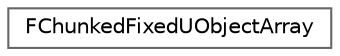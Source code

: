 digraph "Graphical Class Hierarchy"
{
 // INTERACTIVE_SVG=YES
 // LATEX_PDF_SIZE
  bgcolor="transparent";
  edge [fontname=Helvetica,fontsize=10,labelfontname=Helvetica,labelfontsize=10];
  node [fontname=Helvetica,fontsize=10,shape=box,height=0.2,width=0.4];
  rankdir="LR";
  Node0 [id="Node000000",label="FChunkedFixedUObjectArray",height=0.2,width=0.4,color="grey40", fillcolor="white", style="filled",URL="$dd/d95/classFChunkedFixedUObjectArray.html",tooltip="Simple array type that can be expanded without invalidating existing entries."];
}
